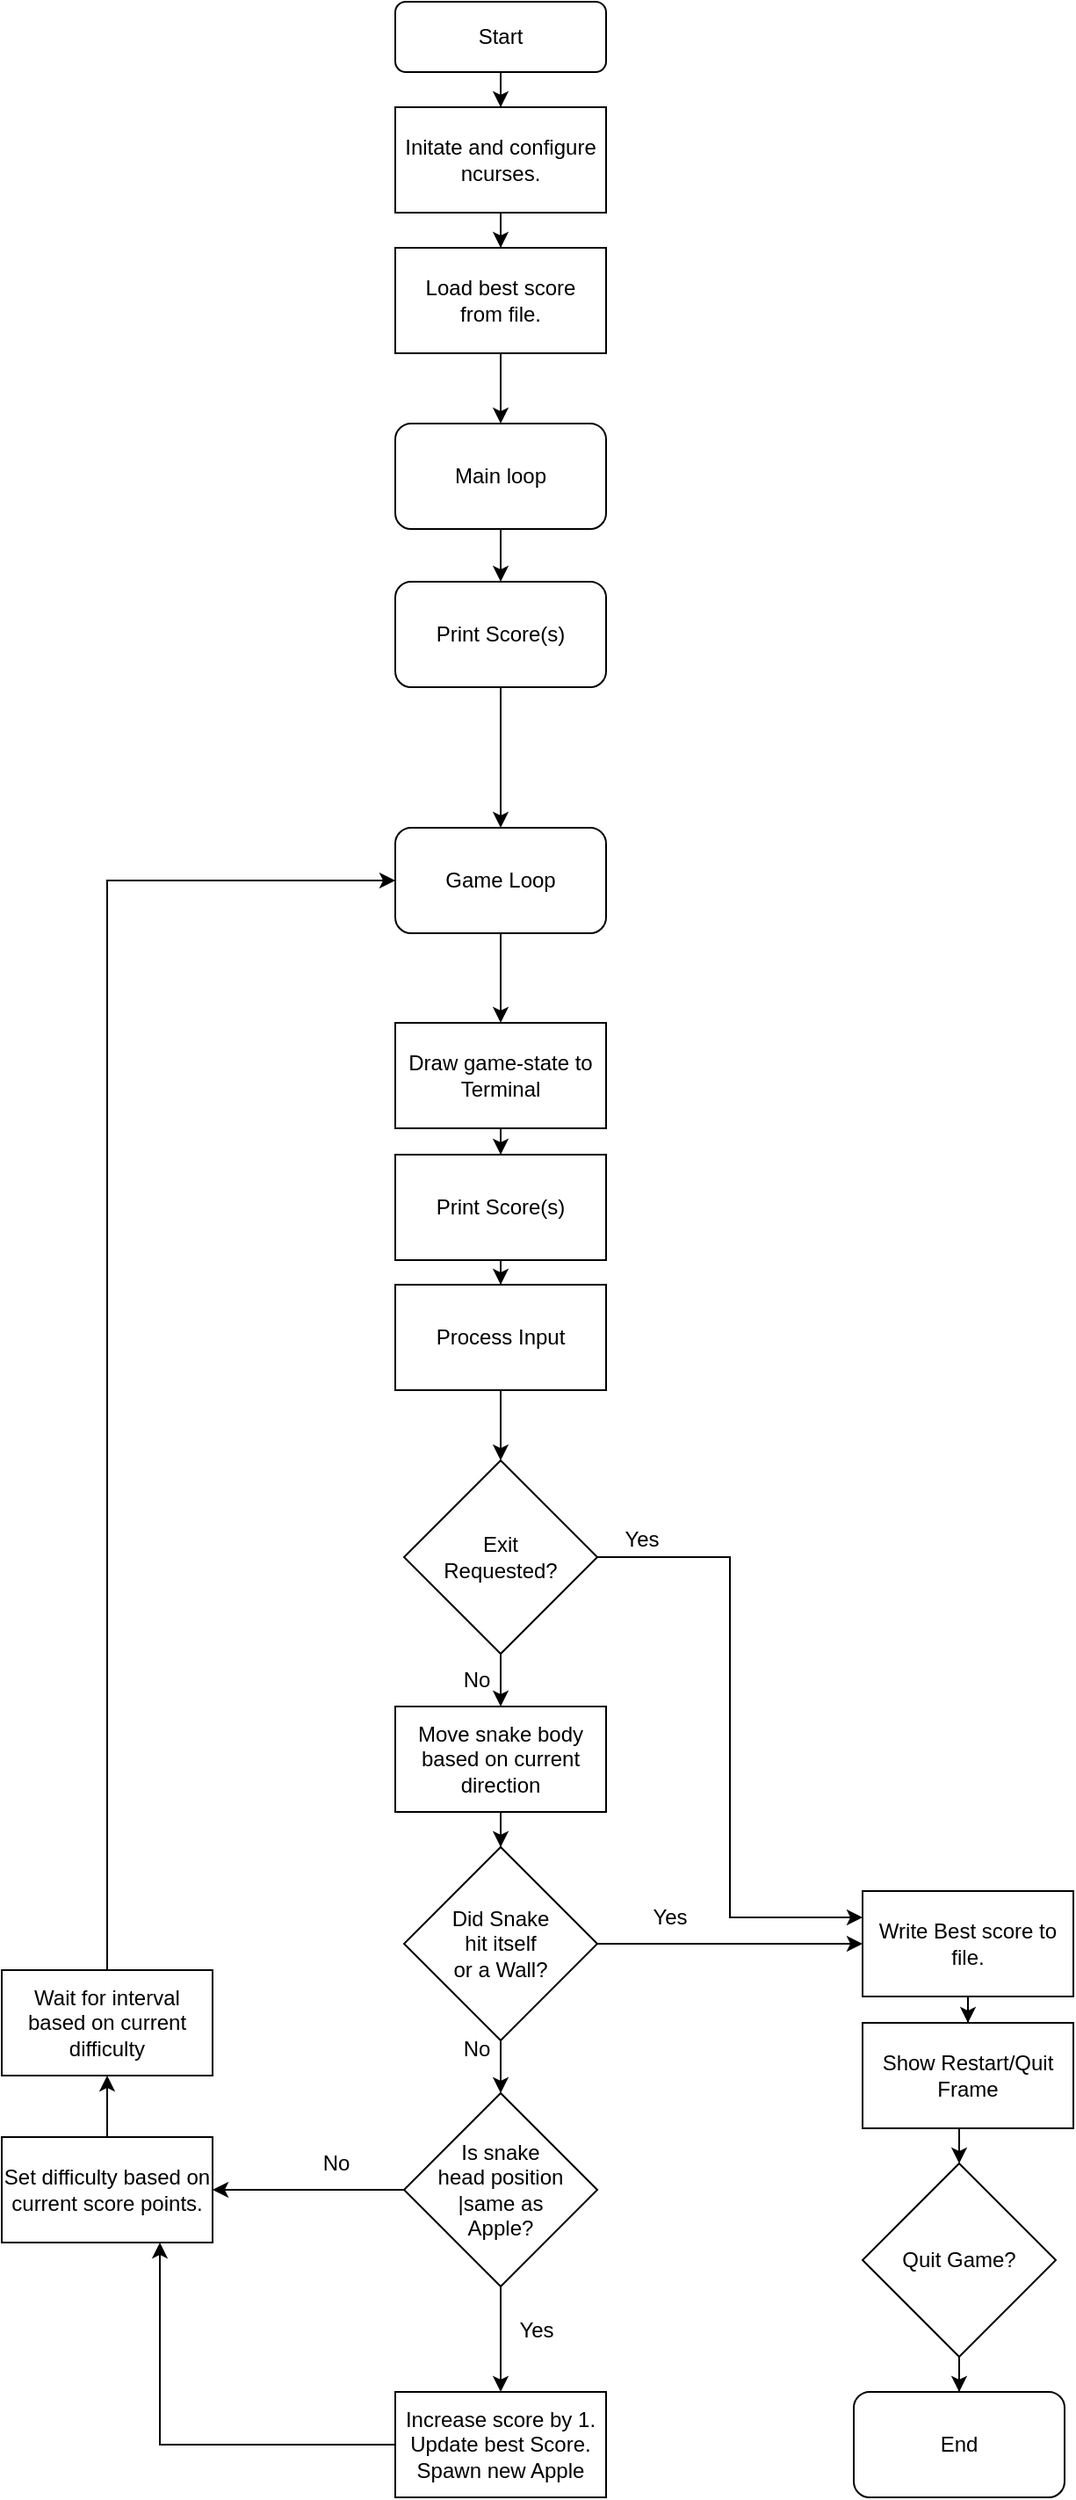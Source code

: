 <mxfile version="26.0.4">
  <diagram id="C5RBs43oDa-KdzZeNtuy" name="Page-1">
    <mxGraphModel dx="794" dy="1648" grid="1" gridSize="10" guides="1" tooltips="1" connect="1" arrows="1" fold="1" page="1" pageScale="1" pageWidth="827" pageHeight="1169" math="0" shadow="0">
      <root>
        <mxCell id="WIyWlLk6GJQsqaUBKTNV-0" />
        <mxCell id="WIyWlLk6GJQsqaUBKTNV-1" parent="WIyWlLk6GJQsqaUBKTNV-0" />
        <mxCell id="HQgLwKXl0pq5Ib247FOc-5" value="" style="edgeStyle=orthogonalEdgeStyle;rounded=0;orthogonalLoop=1;jettySize=auto;html=1;" edge="1" parent="WIyWlLk6GJQsqaUBKTNV-1" source="WIyWlLk6GJQsqaUBKTNV-3" target="HQgLwKXl0pq5Ib247FOc-0">
          <mxGeometry relative="1" as="geometry" />
        </mxCell>
        <mxCell id="WIyWlLk6GJQsqaUBKTNV-3" value="Start" style="rounded=1;whiteSpace=wrap;html=1;fontSize=12;glass=0;strokeWidth=1;shadow=0;" parent="WIyWlLk6GJQsqaUBKTNV-1" vertex="1">
          <mxGeometry x="354" y="-640" width="120" height="40" as="geometry" />
        </mxCell>
        <mxCell id="HQgLwKXl0pq5Ib247FOc-9" value="" style="edgeStyle=orthogonalEdgeStyle;rounded=0;orthogonalLoop=1;jettySize=auto;html=1;" edge="1" parent="WIyWlLk6GJQsqaUBKTNV-1" source="HQgLwKXl0pq5Ib247FOc-0" target="HQgLwKXl0pq5Ib247FOc-8">
          <mxGeometry relative="1" as="geometry" />
        </mxCell>
        <mxCell id="HQgLwKXl0pq5Ib247FOc-0" value="Initate and configure ncurses." style="rounded=0;whiteSpace=wrap;html=1;" vertex="1" parent="WIyWlLk6GJQsqaUBKTNV-1">
          <mxGeometry x="354" y="-580" width="120" height="60" as="geometry" />
        </mxCell>
        <mxCell id="HQgLwKXl0pq5Ib247FOc-12" value="" style="edgeStyle=orthogonalEdgeStyle;rounded=0;orthogonalLoop=1;jettySize=auto;html=1;" edge="1" parent="WIyWlLk6GJQsqaUBKTNV-1" source="HQgLwKXl0pq5Ib247FOc-1" target="HQgLwKXl0pq5Ib247FOc-11">
          <mxGeometry relative="1" as="geometry" />
        </mxCell>
        <mxCell id="HQgLwKXl0pq5Ib247FOc-1" value="Main loop" style="rounded=1;whiteSpace=wrap;html=1;" vertex="1" parent="WIyWlLk6GJQsqaUBKTNV-1">
          <mxGeometry x="354" y="-400" width="120" height="60" as="geometry" />
        </mxCell>
        <mxCell id="HQgLwKXl0pq5Ib247FOc-10" value="" style="edgeStyle=orthogonalEdgeStyle;rounded=0;orthogonalLoop=1;jettySize=auto;html=1;" edge="1" parent="WIyWlLk6GJQsqaUBKTNV-1" source="HQgLwKXl0pq5Ib247FOc-8" target="HQgLwKXl0pq5Ib247FOc-1">
          <mxGeometry relative="1" as="geometry" />
        </mxCell>
        <mxCell id="HQgLwKXl0pq5Ib247FOc-8" value="Load best score&lt;br&gt;from file." style="rounded=0;whiteSpace=wrap;html=1;" vertex="1" parent="WIyWlLk6GJQsqaUBKTNV-1">
          <mxGeometry x="354" y="-500" width="120" height="60" as="geometry" />
        </mxCell>
        <mxCell id="HQgLwKXl0pq5Ib247FOc-25" value="" style="edgeStyle=orthogonalEdgeStyle;rounded=0;orthogonalLoop=1;jettySize=auto;html=1;" edge="1" parent="WIyWlLk6GJQsqaUBKTNV-1" source="HQgLwKXl0pq5Ib247FOc-11" target="HQgLwKXl0pq5Ib247FOc-24">
          <mxGeometry relative="1" as="geometry" />
        </mxCell>
        <mxCell id="HQgLwKXl0pq5Ib247FOc-11" value="Print Score(s)" style="rounded=1;whiteSpace=wrap;html=1;" vertex="1" parent="WIyWlLk6GJQsqaUBKTNV-1">
          <mxGeometry x="354" y="-310" width="120" height="60" as="geometry" />
        </mxCell>
        <mxCell id="HQgLwKXl0pq5Ib247FOc-20" value="" style="edgeStyle=orthogonalEdgeStyle;rounded=0;orthogonalLoop=1;jettySize=auto;html=1;" edge="1" parent="WIyWlLk6GJQsqaUBKTNV-1" source="HQgLwKXl0pq5Ib247FOc-17" target="HQgLwKXl0pq5Ib247FOc-19">
          <mxGeometry relative="1" as="geometry" />
        </mxCell>
        <mxCell id="HQgLwKXl0pq5Ib247FOc-17" value="Draw game-state to Terminal" style="whiteSpace=wrap;html=1;" vertex="1" parent="WIyWlLk6GJQsqaUBKTNV-1">
          <mxGeometry x="354" y="-59" width="120" height="60" as="geometry" />
        </mxCell>
        <mxCell id="HQgLwKXl0pq5Ib247FOc-22" value="" style="edgeStyle=orthogonalEdgeStyle;rounded=0;orthogonalLoop=1;jettySize=auto;html=1;" edge="1" parent="WIyWlLk6GJQsqaUBKTNV-1" source="HQgLwKXl0pq5Ib247FOc-19" target="HQgLwKXl0pq5Ib247FOc-21">
          <mxGeometry relative="1" as="geometry" />
        </mxCell>
        <mxCell id="HQgLwKXl0pq5Ib247FOc-19" value="Print Score(s)" style="whiteSpace=wrap;html=1;" vertex="1" parent="WIyWlLk6GJQsqaUBKTNV-1">
          <mxGeometry x="354" y="16" width="120" height="60" as="geometry" />
        </mxCell>
        <mxCell id="HQgLwKXl0pq5Ib247FOc-27" value="" style="edgeStyle=orthogonalEdgeStyle;rounded=0;orthogonalLoop=1;jettySize=auto;html=1;" edge="1" parent="WIyWlLk6GJQsqaUBKTNV-1" source="HQgLwKXl0pq5Ib247FOc-21" target="HQgLwKXl0pq5Ib247FOc-23">
          <mxGeometry relative="1" as="geometry" />
        </mxCell>
        <mxCell id="HQgLwKXl0pq5Ib247FOc-21" value="Process Input" style="whiteSpace=wrap;html=1;" vertex="1" parent="WIyWlLk6GJQsqaUBKTNV-1">
          <mxGeometry x="354" y="90" width="120" height="60" as="geometry" />
        </mxCell>
        <mxCell id="HQgLwKXl0pq5Ib247FOc-29" value="" style="edgeStyle=orthogonalEdgeStyle;rounded=0;orthogonalLoop=1;jettySize=auto;html=1;" edge="1" parent="WIyWlLk6GJQsqaUBKTNV-1" source="HQgLwKXl0pq5Ib247FOc-23" target="HQgLwKXl0pq5Ib247FOc-28">
          <mxGeometry relative="1" as="geometry" />
        </mxCell>
        <mxCell id="HQgLwKXl0pq5Ib247FOc-55" style="edgeStyle=orthogonalEdgeStyle;rounded=0;orthogonalLoop=1;jettySize=auto;html=1;exitX=1;exitY=0.5;exitDx=0;exitDy=0;entryX=0;entryY=0.25;entryDx=0;entryDy=0;" edge="1" parent="WIyWlLk6GJQsqaUBKTNV-1" source="HQgLwKXl0pq5Ib247FOc-23" target="HQgLwKXl0pq5Ib247FOc-48">
          <mxGeometry relative="1" as="geometry" />
        </mxCell>
        <mxCell id="HQgLwKXl0pq5Ib247FOc-23" value="Exit&lt;br&gt;Requested?" style="rhombus;whiteSpace=wrap;html=1;" vertex="1" parent="WIyWlLk6GJQsqaUBKTNV-1">
          <mxGeometry x="359" y="190" width="110" height="110" as="geometry" />
        </mxCell>
        <mxCell id="HQgLwKXl0pq5Ib247FOc-26" value="" style="edgeStyle=orthogonalEdgeStyle;rounded=0;orthogonalLoop=1;jettySize=auto;html=1;" edge="1" parent="WIyWlLk6GJQsqaUBKTNV-1" source="HQgLwKXl0pq5Ib247FOc-24" target="HQgLwKXl0pq5Ib247FOc-17">
          <mxGeometry relative="1" as="geometry" />
        </mxCell>
        <mxCell id="HQgLwKXl0pq5Ib247FOc-24" value="Game Loop" style="whiteSpace=wrap;html=1;rounded=1;" vertex="1" parent="WIyWlLk6GJQsqaUBKTNV-1">
          <mxGeometry x="354" y="-170" width="120" height="60" as="geometry" />
        </mxCell>
        <mxCell id="HQgLwKXl0pq5Ib247FOc-33" value="" style="edgeStyle=orthogonalEdgeStyle;rounded=0;orthogonalLoop=1;jettySize=auto;html=1;" edge="1" parent="WIyWlLk6GJQsqaUBKTNV-1" source="HQgLwKXl0pq5Ib247FOc-28" target="HQgLwKXl0pq5Ib247FOc-31">
          <mxGeometry relative="1" as="geometry" />
        </mxCell>
        <mxCell id="HQgLwKXl0pq5Ib247FOc-28" value="Move snake body based on current direction" style="whiteSpace=wrap;html=1;" vertex="1" parent="WIyWlLk6GJQsqaUBKTNV-1">
          <mxGeometry x="354" y="330" width="120" height="60" as="geometry" />
        </mxCell>
        <mxCell id="HQgLwKXl0pq5Ib247FOc-35" value="" style="edgeStyle=orthogonalEdgeStyle;rounded=0;orthogonalLoop=1;jettySize=auto;html=1;" edge="1" parent="WIyWlLk6GJQsqaUBKTNV-1" source="HQgLwKXl0pq5Ib247FOc-31" target="HQgLwKXl0pq5Ib247FOc-34">
          <mxGeometry relative="1" as="geometry" />
        </mxCell>
        <mxCell id="HQgLwKXl0pq5Ib247FOc-49" value="" style="edgeStyle=orthogonalEdgeStyle;rounded=0;orthogonalLoop=1;jettySize=auto;html=1;" edge="1" parent="WIyWlLk6GJQsqaUBKTNV-1" source="HQgLwKXl0pq5Ib247FOc-31" target="HQgLwKXl0pq5Ib247FOc-48">
          <mxGeometry relative="1" as="geometry" />
        </mxCell>
        <mxCell id="HQgLwKXl0pq5Ib247FOc-31" value="Did Snake &lt;br&gt;hit itself&lt;br&gt;or a Wall?" style="rhombus;whiteSpace=wrap;html=1;" vertex="1" parent="WIyWlLk6GJQsqaUBKTNV-1">
          <mxGeometry x="359" y="410" width="110" height="110" as="geometry" />
        </mxCell>
        <mxCell id="HQgLwKXl0pq5Ib247FOc-37" value="" style="edgeStyle=orthogonalEdgeStyle;rounded=0;orthogonalLoop=1;jettySize=auto;html=1;" edge="1" parent="WIyWlLk6GJQsqaUBKTNV-1" source="HQgLwKXl0pq5Ib247FOc-34" target="HQgLwKXl0pq5Ib247FOc-36">
          <mxGeometry relative="1" as="geometry" />
        </mxCell>
        <mxCell id="HQgLwKXl0pq5Ib247FOc-41" value="" style="edgeStyle=orthogonalEdgeStyle;rounded=0;orthogonalLoop=1;jettySize=auto;html=1;" edge="1" parent="WIyWlLk6GJQsqaUBKTNV-1" source="HQgLwKXl0pq5Ib247FOc-34" target="HQgLwKXl0pq5Ib247FOc-40">
          <mxGeometry relative="1" as="geometry" />
        </mxCell>
        <mxCell id="HQgLwKXl0pq5Ib247FOc-34" value="Is snake&lt;br&gt;head position&lt;br&gt;|same as&lt;br&gt;Apple?" style="rhombus;whiteSpace=wrap;html=1;" vertex="1" parent="WIyWlLk6GJQsqaUBKTNV-1">
          <mxGeometry x="359" y="550" width="110" height="110" as="geometry" />
        </mxCell>
        <mxCell id="HQgLwKXl0pq5Ib247FOc-39" value="" style="edgeStyle=orthogonalEdgeStyle;rounded=0;orthogonalLoop=1;jettySize=auto;html=1;" edge="1" parent="WIyWlLk6GJQsqaUBKTNV-1" source="HQgLwKXl0pq5Ib247FOc-36" target="HQgLwKXl0pq5Ib247FOc-38">
          <mxGeometry relative="1" as="geometry" />
        </mxCell>
        <mxCell id="HQgLwKXl0pq5Ib247FOc-36" value="Set difficulty based on current score points." style="whiteSpace=wrap;html=1;" vertex="1" parent="WIyWlLk6GJQsqaUBKTNV-1">
          <mxGeometry x="130" y="575" width="120" height="60" as="geometry" />
        </mxCell>
        <mxCell id="HQgLwKXl0pq5Ib247FOc-60" style="edgeStyle=orthogonalEdgeStyle;rounded=0;orthogonalLoop=1;jettySize=auto;html=1;exitX=0.5;exitY=0;exitDx=0;exitDy=0;entryX=0;entryY=0.5;entryDx=0;entryDy=0;" edge="1" parent="WIyWlLk6GJQsqaUBKTNV-1" source="HQgLwKXl0pq5Ib247FOc-38" target="HQgLwKXl0pq5Ib247FOc-24">
          <mxGeometry relative="1" as="geometry" />
        </mxCell>
        <mxCell id="HQgLwKXl0pq5Ib247FOc-38" value="Wait for interval based on current difficulty" style="whiteSpace=wrap;html=1;" vertex="1" parent="WIyWlLk6GJQsqaUBKTNV-1">
          <mxGeometry x="130" y="480" width="120" height="60" as="geometry" />
        </mxCell>
        <mxCell id="HQgLwKXl0pq5Ib247FOc-59" style="edgeStyle=orthogonalEdgeStyle;rounded=0;orthogonalLoop=1;jettySize=auto;html=1;exitX=0;exitY=0.5;exitDx=0;exitDy=0;entryX=0.75;entryY=1;entryDx=0;entryDy=0;" edge="1" parent="WIyWlLk6GJQsqaUBKTNV-1" source="HQgLwKXl0pq5Ib247FOc-40" target="HQgLwKXl0pq5Ib247FOc-36">
          <mxGeometry relative="1" as="geometry" />
        </mxCell>
        <mxCell id="HQgLwKXl0pq5Ib247FOc-40" value="Increase score by 1.&lt;br&gt;Update best Score.&lt;br&gt;Spawn new Apple" style="whiteSpace=wrap;html=1;" vertex="1" parent="WIyWlLk6GJQsqaUBKTNV-1">
          <mxGeometry x="354" y="720" width="120" height="60" as="geometry" />
        </mxCell>
        <mxCell id="HQgLwKXl0pq5Ib247FOc-42" value="Yes" style="text;html=1;align=center;verticalAlign=middle;resizable=0;points=[];autosize=1;strokeColor=none;fillColor=none;" vertex="1" parent="WIyWlLk6GJQsqaUBKTNV-1">
          <mxGeometry x="414" y="670" width="40" height="30" as="geometry" />
        </mxCell>
        <mxCell id="HQgLwKXl0pq5Ib247FOc-43" value="No" style="text;html=1;align=center;verticalAlign=middle;resizable=0;points=[];autosize=1;strokeColor=none;fillColor=none;" vertex="1" parent="WIyWlLk6GJQsqaUBKTNV-1">
          <mxGeometry x="300" y="575" width="40" height="30" as="geometry" />
        </mxCell>
        <mxCell id="HQgLwKXl0pq5Ib247FOc-54" value="" style="edgeStyle=orthogonalEdgeStyle;rounded=0;orthogonalLoop=1;jettySize=auto;html=1;" edge="1" parent="WIyWlLk6GJQsqaUBKTNV-1" source="HQgLwKXl0pq5Ib247FOc-48" target="HQgLwKXl0pq5Ib247FOc-53">
          <mxGeometry relative="1" as="geometry" />
        </mxCell>
        <mxCell id="HQgLwKXl0pq5Ib247FOc-48" value="Write Best score to file." style="whiteSpace=wrap;html=1;" vertex="1" parent="WIyWlLk6GJQsqaUBKTNV-1">
          <mxGeometry x="620" y="435" width="120" height="60" as="geometry" />
        </mxCell>
        <mxCell id="HQgLwKXl0pq5Ib247FOc-50" value="No" style="text;html=1;align=center;verticalAlign=middle;resizable=0;points=[];autosize=1;strokeColor=none;fillColor=none;" vertex="1" parent="WIyWlLk6GJQsqaUBKTNV-1">
          <mxGeometry x="380" y="510" width="40" height="30" as="geometry" />
        </mxCell>
        <mxCell id="HQgLwKXl0pq5Ib247FOc-51" value="Yes" style="text;html=1;align=center;verticalAlign=middle;resizable=0;points=[];autosize=1;strokeColor=none;fillColor=none;" vertex="1" parent="WIyWlLk6GJQsqaUBKTNV-1">
          <mxGeometry x="490" y="435" width="40" height="30" as="geometry" />
        </mxCell>
        <mxCell id="HQgLwKXl0pq5Ib247FOc-63" style="edgeStyle=orthogonalEdgeStyle;rounded=0;orthogonalLoop=1;jettySize=auto;html=1;exitX=0.5;exitY=1;exitDx=0;exitDy=0;entryX=0.5;entryY=0;entryDx=0;entryDy=0;" edge="1" parent="WIyWlLk6GJQsqaUBKTNV-1" source="HQgLwKXl0pq5Ib247FOc-53" target="HQgLwKXl0pq5Ib247FOc-62">
          <mxGeometry relative="1" as="geometry" />
        </mxCell>
        <mxCell id="HQgLwKXl0pq5Ib247FOc-53" value="Show Restart/Quit&lt;br&gt;Frame" style="whiteSpace=wrap;html=1;" vertex="1" parent="WIyWlLk6GJQsqaUBKTNV-1">
          <mxGeometry x="620" y="510" width="120" height="60" as="geometry" />
        </mxCell>
        <mxCell id="HQgLwKXl0pq5Ib247FOc-56" value="Yes" style="text;html=1;align=center;verticalAlign=middle;resizable=0;points=[];autosize=1;strokeColor=none;fillColor=none;" vertex="1" parent="WIyWlLk6GJQsqaUBKTNV-1">
          <mxGeometry x="474" y="220" width="40" height="30" as="geometry" />
        </mxCell>
        <mxCell id="HQgLwKXl0pq5Ib247FOc-57" value="No" style="text;html=1;align=center;verticalAlign=middle;resizable=0;points=[];autosize=1;strokeColor=none;fillColor=none;" vertex="1" parent="WIyWlLk6GJQsqaUBKTNV-1">
          <mxGeometry x="380" y="300" width="40" height="30" as="geometry" />
        </mxCell>
        <mxCell id="HQgLwKXl0pq5Ib247FOc-67" value="" style="edgeStyle=orthogonalEdgeStyle;rounded=0;orthogonalLoop=1;jettySize=auto;html=1;" edge="1" parent="WIyWlLk6GJQsqaUBKTNV-1" source="HQgLwKXl0pq5Ib247FOc-62" target="HQgLwKXl0pq5Ib247FOc-66">
          <mxGeometry relative="1" as="geometry" />
        </mxCell>
        <mxCell id="HQgLwKXl0pq5Ib247FOc-62" value="Quit Game?" style="rhombus;whiteSpace=wrap;html=1;" vertex="1" parent="WIyWlLk6GJQsqaUBKTNV-1">
          <mxGeometry x="620" y="590" width="110" height="110" as="geometry" />
        </mxCell>
        <mxCell id="HQgLwKXl0pq5Ib247FOc-66" value="End" style="rounded=1;whiteSpace=wrap;html=1;" vertex="1" parent="WIyWlLk6GJQsqaUBKTNV-1">
          <mxGeometry x="615" y="720" width="120" height="60" as="geometry" />
        </mxCell>
      </root>
    </mxGraphModel>
  </diagram>
</mxfile>
